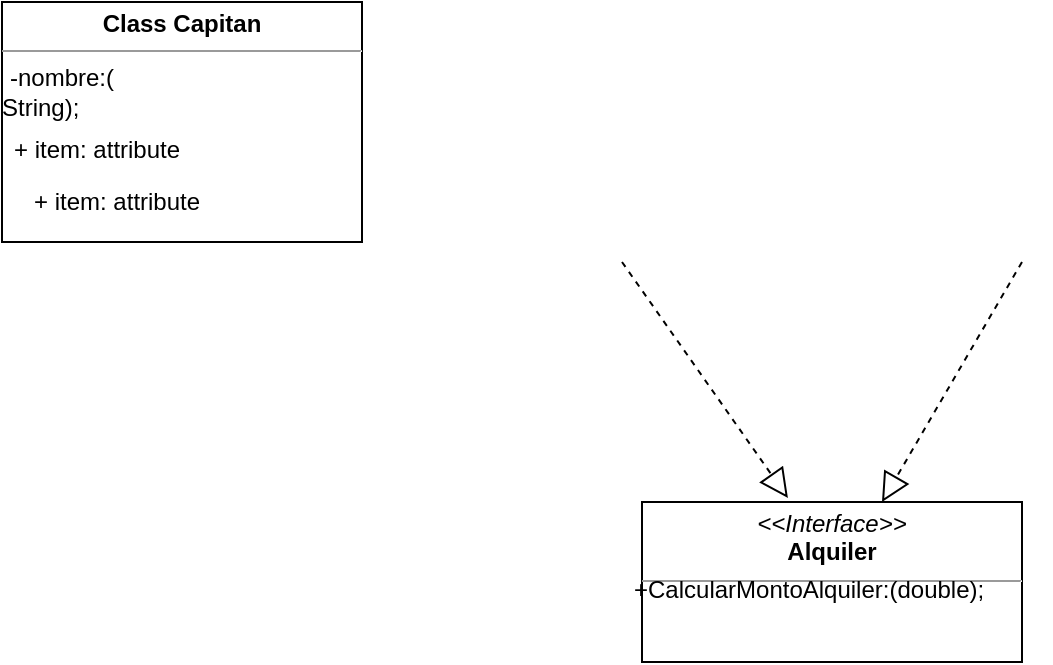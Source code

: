 <mxfile version="21.6.8" type="github">
  <diagram name="Página-1" id="jO0E5KtSAngkffYx32OW">
    <mxGraphModel dx="880" dy="1836" grid="1" gridSize="10" guides="1" tooltips="1" connect="1" arrows="1" fold="1" page="1" pageScale="1" pageWidth="980" pageHeight="1390" math="0" shadow="0">
      <root>
        <mxCell id="0" />
        <mxCell id="1" parent="0" />
        <mxCell id="jv5lSpfr6PYl849p19F1-1" value="&lt;p style=&quot;margin:0px;margin-top:4px;text-align:center;&quot;&gt;&lt;i&gt;&amp;lt;&amp;lt;Interface&amp;gt;&amp;gt;&lt;/i&gt;&lt;br&gt;&lt;b&gt;Alquiler&lt;/b&gt;&lt;/p&gt;&lt;hr size=&quot;1&quot;&gt;&lt;p style=&quot;margin:0px;margin-left:4px;&quot;&gt;&lt;br&gt;&lt;/p&gt;" style="verticalAlign=top;align=left;overflow=fill;fontSize=12;fontFamily=Helvetica;html=1;whiteSpace=wrap;" parent="1" vertex="1">
          <mxGeometry x="440" y="80" width="190" height="80" as="geometry" />
        </mxCell>
        <mxCell id="tVpfk1Q1O8TMySKOHstT-1" value="+CalcularMontoAlquiler:(double);" style="text;strokeColor=none;fillColor=none;align=left;verticalAlign=top;spacingLeft=4;spacingRight=4;overflow=hidden;rotatable=0;points=[[0,0.5],[1,0.5]];portConstraint=eastwest;whiteSpace=wrap;html=1;" vertex="1" parent="1">
          <mxGeometry x="430" y="110" width="190" height="43" as="geometry" />
        </mxCell>
        <mxCell id="tVpfk1Q1O8TMySKOHstT-3" value="" style="endArrow=block;dashed=1;endFill=0;endSize=12;html=1;rounded=0;entryX=0.384;entryY=-0.025;entryDx=0;entryDy=0;entryPerimeter=0;" edge="1" parent="1" target="jv5lSpfr6PYl849p19F1-1">
          <mxGeometry width="160" relative="1" as="geometry">
            <mxPoint x="430" y="-40" as="sourcePoint" />
            <mxPoint x="380" y="-150" as="targetPoint" />
          </mxGeometry>
        </mxCell>
        <mxCell id="tVpfk1Q1O8TMySKOHstT-4" value="" style="endArrow=block;dashed=1;endFill=0;endSize=12;html=1;rounded=0;" edge="1" parent="1">
          <mxGeometry width="160" relative="1" as="geometry">
            <mxPoint x="630" y="-40" as="sourcePoint" />
            <mxPoint x="560" y="80" as="targetPoint" />
          </mxGeometry>
        </mxCell>
        <mxCell id="tVpfk1Q1O8TMySKOHstT-6" value="&lt;p style=&quot;margin:0px;margin-top:4px;text-align:center;&quot;&gt;&lt;b&gt;Class Capitan&lt;/b&gt;&lt;/p&gt;&lt;hr size=&quot;1&quot;&gt;&lt;p style=&quot;margin:0px;margin-left:4px;&quot;&gt;-nombre:(&lt;/p&gt;String);" style="verticalAlign=top;align=left;overflow=fill;fontSize=12;fontFamily=Helvetica;html=1;whiteSpace=wrap;" vertex="1" parent="1">
          <mxGeometry x="120" y="-170" width="180" height="120" as="geometry" />
        </mxCell>
        <mxCell id="tVpfk1Q1O8TMySKOHstT-7" value="+ item: attribute" style="text;strokeColor=none;fillColor=none;align=left;verticalAlign=top;spacingLeft=4;spacingRight=4;overflow=hidden;rotatable=0;points=[[0,0.5],[1,0.5]];portConstraint=eastwest;whiteSpace=wrap;html=1;" vertex="1" parent="1">
          <mxGeometry x="120" y="-110" width="180" height="26" as="geometry" />
        </mxCell>
        <mxCell id="tVpfk1Q1O8TMySKOHstT-8" value="+ item: attribute" style="text;strokeColor=none;fillColor=none;align=left;verticalAlign=top;spacingLeft=4;spacingRight=4;overflow=hidden;rotatable=0;points=[[0,0.5],[1,0.5]];portConstraint=eastwest;whiteSpace=wrap;html=1;" vertex="1" parent="1">
          <mxGeometry x="130" y="-84" width="180" height="26" as="geometry" />
        </mxCell>
      </root>
    </mxGraphModel>
  </diagram>
</mxfile>

